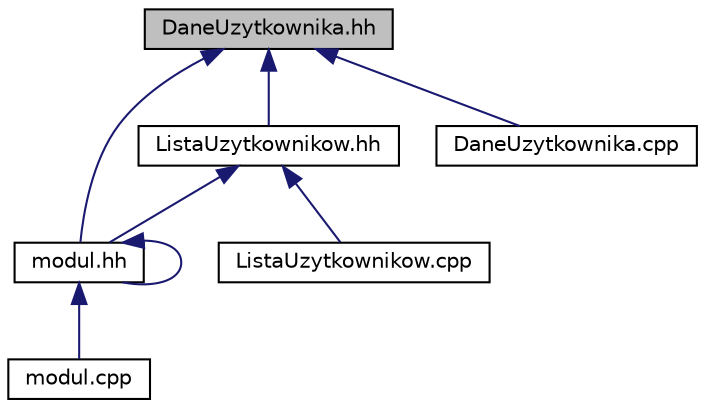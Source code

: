 digraph G
{
  edge [fontname="Helvetica",fontsize="10",labelfontname="Helvetica",labelfontsize="10"];
  node [fontname="Helvetica",fontsize="10",shape=record];
  Node1 [label="DaneUzytkownika.hh",height=0.2,width=0.4,color="black", fillcolor="grey75", style="filled" fontcolor="black"];
  Node1 -> Node2 [dir="back",color="midnightblue",fontsize="10",style="solid",fontname="Helvetica"];
  Node2 [label="ListaUzytkownikow.hh",height=0.2,width=0.4,color="black", fillcolor="white", style="filled",URL="$_lista_uzytkownikow_8hh.html",tooltip="Plik zawierający definicję klasy ListaUzytkownikow oraz potrzebnych metod. Zaimplementowane są tu rów..."];
  Node2 -> Node3 [dir="back",color="midnightblue",fontsize="10",style="solid",fontname="Helvetica"];
  Node3 [label="modul.hh",height=0.2,width=0.4,color="black", fillcolor="white", style="filled",URL="$modul_8hh.html",tooltip="Plik zawiera zapowiedź metody służącej do obsługi pliku &#39;passwd&#39;."];
  Node3 -> Node3 [dir="back",color="midnightblue",fontsize="10",style="solid",fontname="Helvetica"];
  Node3 -> Node4 [dir="back",color="midnightblue",fontsize="10",style="solid",fontname="Helvetica"];
  Node4 [label="modul.cpp",height=0.2,width=0.4,color="black", fillcolor="white", style="filled",URL="$modul_8cpp.html",tooltip="Plik zawiera implementację metody z modułu &#39;modul.hh&#39;, czyli metody służącej do sortowania i wyświetl..."];
  Node2 -> Node5 [dir="back",color="midnightblue",fontsize="10",style="solid",fontname="Helvetica"];
  Node5 [label="ListaUzytkownikow.cpp",height=0.2,width=0.4,color="black", fillcolor="white", style="filled",URL="$_lista_uzytkownikow_8cpp.html",tooltip="Plik zawierający implementację wszystkich metod klasy ListaUzytkownikow."];
  Node1 -> Node3 [dir="back",color="midnightblue",fontsize="10",style="solid",fontname="Helvetica"];
  Node1 -> Node6 [dir="back",color="midnightblue",fontsize="10",style="solid",fontname="Helvetica"];
  Node6 [label="DaneUzytkownika.cpp",height=0.2,width=0.4,color="black", fillcolor="white", style="filled",URL="$_dane_uzytkownika_8cpp.html",tooltip="Plik zawierający implementacje wszystkich metod klasy DaneUzytkownika oraz przeciążeń operatorów wejś..."];
}
